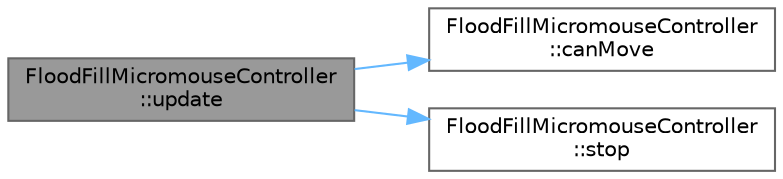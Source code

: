 digraph "FloodFillMicromouseController::update"
{
 // LATEX_PDF_SIZE
  bgcolor="transparent";
  edge [fontname=Helvetica,fontsize=10,labelfontname=Helvetica,labelfontsize=10];
  node [fontname=Helvetica,fontsize=10,shape=box,height=0.2,width=0.4];
  rankdir="LR";
  Node1 [id="Node000001",label="FloodFillMicromouseController\l::update",height=0.2,width=0.4,color="gray40", fillcolor="grey60", style="filled", fontcolor="black",tooltip=" "];
  Node1 -> Node2 [id="edge1_Node000001_Node000002",color="steelblue1",style="solid",tooltip=" "];
  Node2 [id="Node000002",label="FloodFillMicromouseController\l::canMove",height=0.2,width=0.4,color="grey40", fillcolor="white", style="filled",URL="$class_flood_fill_micromouse_controller.html#a59b7acca34ff999cb21c6b6590afaff0",tooltip=" "];
  Node1 -> Node3 [id="edge2_Node000001_Node000003",color="steelblue1",style="solid",tooltip=" "];
  Node3 [id="Node000003",label="FloodFillMicromouseController\l::stop",height=0.2,width=0.4,color="grey40", fillcolor="white", style="filled",URL="$class_flood_fill_micromouse_controller.html#a817374ef624db8743f5e55d24d630192",tooltip=" "];
}
